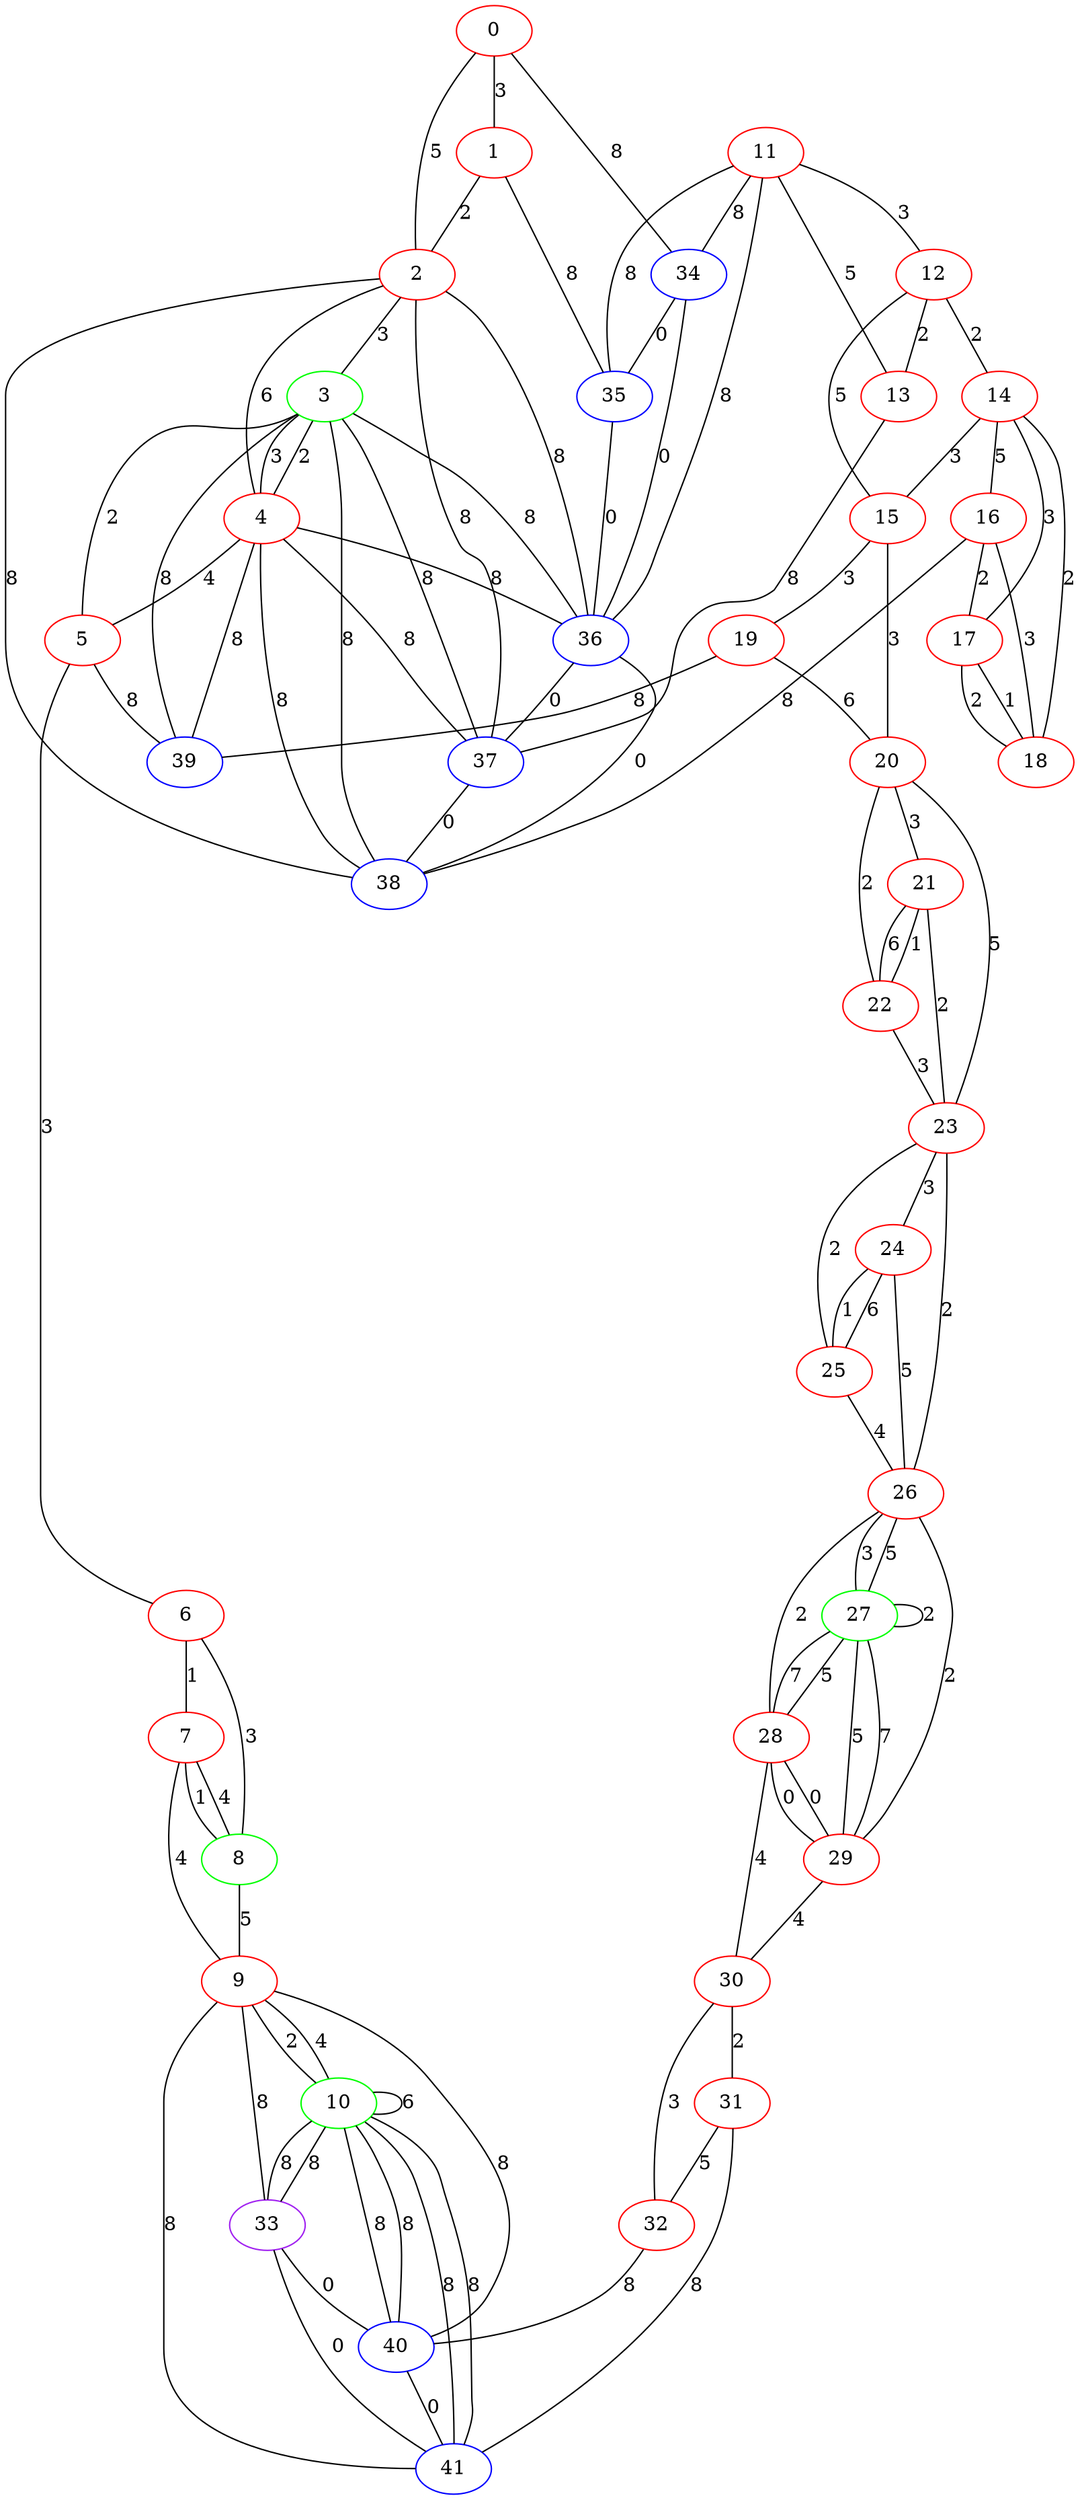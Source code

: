 graph "" {
0 [color=red, weight=1];
1 [color=red, weight=1];
2 [color=red, weight=1];
3 [color=green, weight=2];
4 [color=red, weight=1];
5 [color=red, weight=1];
6 [color=red, weight=1];
7 [color=red, weight=1];
8 [color=green, weight=2];
9 [color=red, weight=1];
10 [color=green, weight=2];
11 [color=red, weight=1];
12 [color=red, weight=1];
13 [color=red, weight=1];
14 [color=red, weight=1];
15 [color=red, weight=1];
16 [color=red, weight=1];
17 [color=red, weight=1];
18 [color=red, weight=1];
19 [color=red, weight=1];
20 [color=red, weight=1];
21 [color=red, weight=1];
22 [color=red, weight=1];
23 [color=red, weight=1];
24 [color=red, weight=1];
25 [color=red, weight=1];
26 [color=red, weight=1];
27 [color=green, weight=2];
28 [color=red, weight=1];
29 [color=red, weight=1];
30 [color=red, weight=1];
31 [color=red, weight=1];
32 [color=red, weight=1];
33 [color=purple, weight=4];
34 [color=blue, weight=3];
35 [color=blue, weight=3];
36 [color=blue, weight=3];
37 [color=blue, weight=3];
38 [color=blue, weight=3];
39 [color=blue, weight=3];
40 [color=blue, weight=3];
41 [color=blue, weight=3];
0 -- 1  [key=0, label=3];
0 -- 2  [key=0, label=5];
0 -- 34  [key=0, label=8];
1 -- 2  [key=0, label=2];
1 -- 35  [key=0, label=8];
2 -- 3  [key=0, label=3];
2 -- 4  [key=0, label=6];
2 -- 37  [key=0, label=8];
2 -- 38  [key=0, label=8];
2 -- 36  [key=0, label=8];
3 -- 36  [key=0, label=8];
3 -- 37  [key=0, label=8];
3 -- 38  [key=0, label=8];
3 -- 39  [key=0, label=8];
3 -- 4  [key=0, label=2];
3 -- 4  [key=1, label=3];
3 -- 5  [key=0, label=2];
4 -- 36  [key=0, label=8];
4 -- 37  [key=0, label=8];
4 -- 38  [key=0, label=8];
4 -- 39  [key=0, label=8];
4 -- 5  [key=0, label=4];
5 -- 6  [key=0, label=3];
5 -- 39  [key=0, label=8];
6 -- 8  [key=0, label=3];
6 -- 7  [key=0, label=1];
7 -- 8  [key=0, label=1];
7 -- 8  [key=1, label=4];
7 -- 9  [key=0, label=4];
8 -- 9  [key=0, label=5];
9 -- 33  [key=0, label=8];
9 -- 41  [key=0, label=8];
9 -- 10  [key=0, label=2];
9 -- 10  [key=1, label=4];
9 -- 40  [key=0, label=8];
10 -- 40  [key=0, label=8];
10 -- 40  [key=1, label=8];
10 -- 10  [key=0, label=6];
10 -- 41  [key=0, label=8];
10 -- 41  [key=1, label=8];
10 -- 33  [key=0, label=8];
10 -- 33  [key=1, label=8];
11 -- 36  [key=0, label=8];
11 -- 34  [key=0, label=8];
11 -- 35  [key=0, label=8];
11 -- 12  [key=0, label=3];
11 -- 13  [key=0, label=5];
12 -- 13  [key=0, label=2];
12 -- 14  [key=0, label=2];
12 -- 15  [key=0, label=5];
13 -- 37  [key=0, label=8];
14 -- 16  [key=0, label=5];
14 -- 17  [key=0, label=3];
14 -- 18  [key=0, label=2];
14 -- 15  [key=0, label=3];
15 -- 19  [key=0, label=3];
15 -- 20  [key=0, label=3];
16 -- 17  [key=0, label=2];
16 -- 18  [key=0, label=3];
16 -- 38  [key=0, label=8];
17 -- 18  [key=0, label=2];
17 -- 18  [key=1, label=1];
19 -- 39  [key=0, label=8];
19 -- 20  [key=0, label=6];
20 -- 23  [key=0, label=5];
20 -- 21  [key=0, label=3];
20 -- 22  [key=0, label=2];
21 -- 22  [key=0, label=1];
21 -- 22  [key=1, label=6];
21 -- 23  [key=0, label=2];
22 -- 23  [key=0, label=3];
23 -- 24  [key=0, label=3];
23 -- 25  [key=0, label=2];
23 -- 26  [key=0, label=2];
24 -- 25  [key=0, label=6];
24 -- 25  [key=1, label=1];
24 -- 26  [key=0, label=5];
25 -- 26  [key=0, label=4];
26 -- 27  [key=0, label=3];
26 -- 27  [key=1, label=5];
26 -- 28  [key=0, label=2];
26 -- 29  [key=0, label=2];
27 -- 27  [key=0, label=2];
27 -- 28  [key=0, label=5];
27 -- 28  [key=1, label=7];
27 -- 29  [key=0, label=5];
27 -- 29  [key=1, label=7];
28 -- 29  [key=0, label=0];
28 -- 29  [key=1, label=0];
28 -- 30  [key=0, label=4];
29 -- 30  [key=0, label=4];
30 -- 32  [key=0, label=3];
30 -- 31  [key=0, label=2];
31 -- 32  [key=0, label=5];
31 -- 41  [key=0, label=8];
32 -- 40  [key=0, label=8];
33 -- 40  [key=0, label=0];
33 -- 41  [key=0, label=0];
34 -- 35  [key=0, label=0];
34 -- 36  [key=0, label=0];
35 -- 36  [key=0, label=0];
36 -- 37  [key=0, label=0];
36 -- 38  [key=0, label=0];
37 -- 38  [key=0, label=0];
40 -- 41  [key=0, label=0];
}
